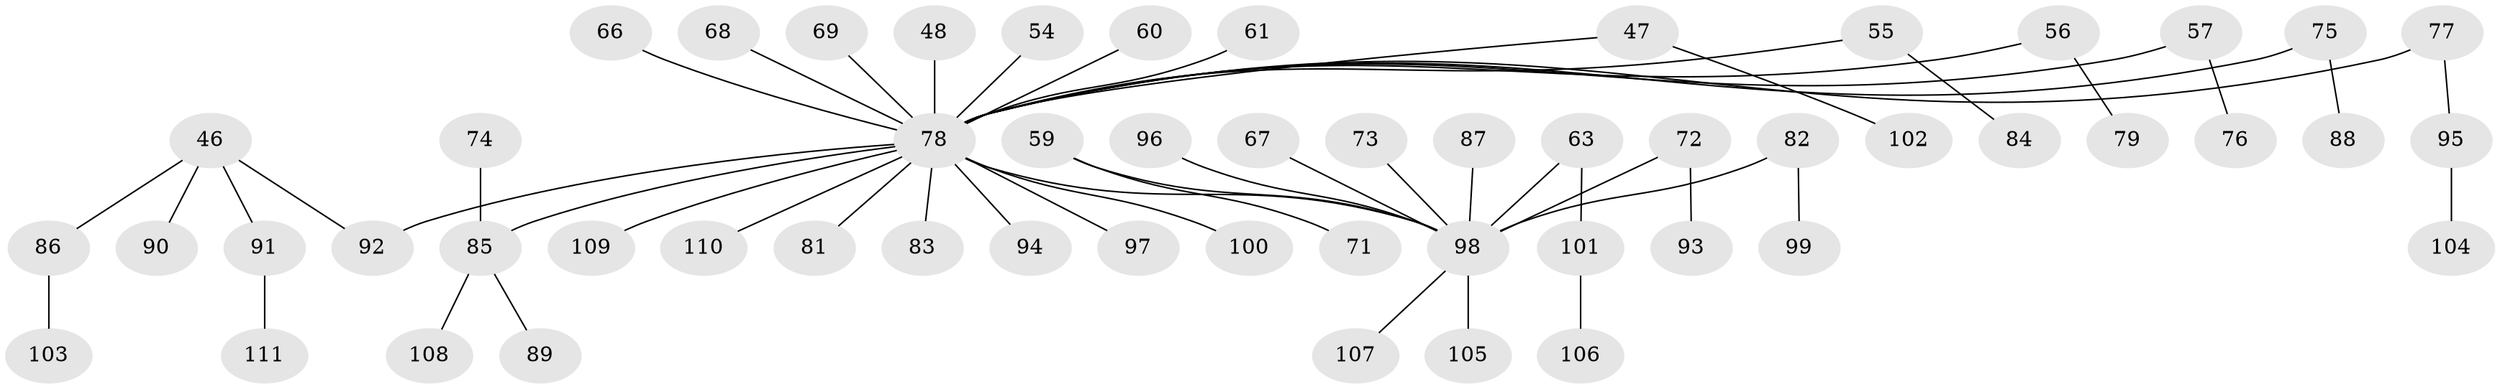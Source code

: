 // original degree distribution, {6: 0.036036036036036036, 4: 0.06306306306306306, 3: 0.14414414414414414, 1: 0.4594594594594595, 2: 0.2882882882882883, 5: 0.009009009009009009}
// Generated by graph-tools (version 1.1) at 2025/52/03/09/25 04:52:32]
// undirected, 55 vertices, 54 edges
graph export_dot {
graph [start="1"]
  node [color=gray90,style=filled];
  46;
  47;
  48;
  54;
  55;
  56;
  57;
  59;
  60;
  61;
  63;
  66;
  67;
  68;
  69;
  71;
  72;
  73;
  74;
  75;
  76;
  77;
  78 [super="+70+51+45+18+25+28+32+33+36+50+38"];
  79;
  81;
  82;
  83;
  84;
  85 [super="+52"];
  86;
  87;
  88;
  89;
  90;
  91;
  92 [super="+34"];
  93;
  94;
  95;
  96;
  97;
  98 [super="+53+20+49+65+58+80+62+64"];
  99;
  100;
  101;
  102;
  103;
  104;
  105;
  106;
  107;
  108;
  109;
  110;
  111;
  46 -- 86;
  46 -- 90;
  46 -- 91;
  46 -- 92;
  47 -- 102;
  47 -- 78;
  48 -- 78;
  54 -- 78;
  55 -- 84;
  55 -- 78;
  56 -- 79;
  56 -- 78;
  57 -- 76;
  57 -- 78;
  59 -- 71;
  59 -- 98;
  60 -- 78;
  61 -- 78;
  63 -- 101;
  63 -- 98;
  66 -- 78;
  67 -- 98;
  68 -- 78;
  69 -- 78;
  72 -- 93;
  72 -- 98;
  73 -- 98;
  74 -- 85;
  75 -- 88;
  75 -- 78;
  77 -- 95;
  77 -- 78;
  78 -- 83;
  78 -- 109;
  78 -- 81;
  78 -- 92;
  78 -- 97;
  78 -- 100;
  78 -- 110;
  78 -- 98;
  78 -- 85;
  78 -- 94;
  82 -- 99;
  82 -- 98;
  85 -- 89;
  85 -- 108;
  86 -- 103;
  87 -- 98;
  91 -- 111;
  95 -- 104;
  96 -- 98;
  98 -- 107;
  98 -- 105;
  101 -- 106;
}
